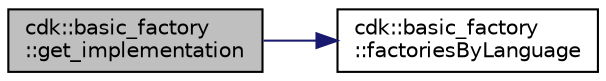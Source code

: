 digraph "cdk::basic_factory::get_implementation"
{
 // INTERACTIVE_SVG=YES
 // LATEX_PDF_SIZE
  edge [fontname="Helvetica",fontsize="10",labelfontname="Helvetica",labelfontsize="10"];
  node [fontname="Helvetica",fontsize="10",shape=record];
  rankdir="LR";
  Node1 [label="cdk::basic_factory\l::get_implementation",height=0.2,width=0.4,color="black", fillcolor="grey75", style="filled", fontcolor="black",tooltip=" "];
  Node1 -> Node2 [color="midnightblue",fontsize="10",style="solid"];
  Node2 [label="cdk::basic_factory\l::factoriesByLanguage",height=0.2,width=0.4,color="black", fillcolor="white", style="filled",URL="$classcdk_1_1basic__factory.html#afe1d033eb16c5096bf745ce9ef0dca71",tooltip=" "];
}
